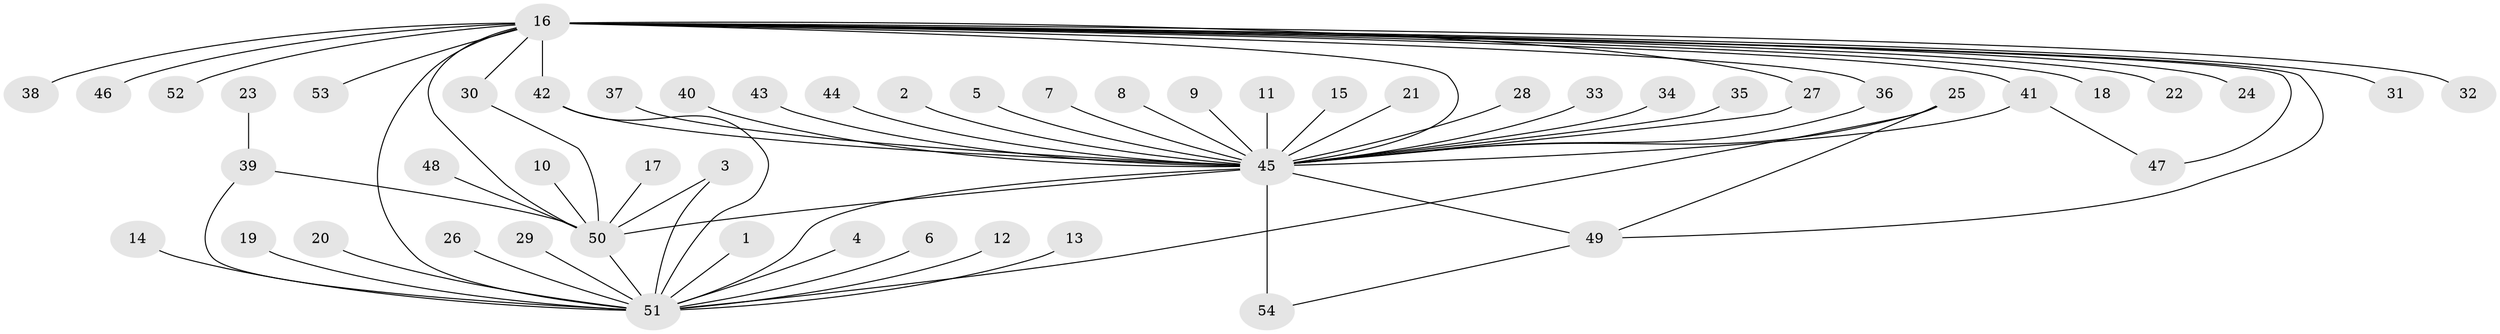 // original degree distribution, {11: 0.009345794392523364, 26: 0.009345794392523364, 4: 0.037383177570093455, 41: 0.009345794392523364, 14: 0.009345794392523364, 18: 0.009345794392523364, 3: 0.11214953271028037, 2: 0.27102803738317754, 1: 0.48598130841121495, 7: 0.009345794392523364, 10: 0.009345794392523364, 8: 0.009345794392523364, 6: 0.009345794392523364, 5: 0.009345794392523364}
// Generated by graph-tools (version 1.1) at 2025/26/03/09/25 03:26:06]
// undirected, 54 vertices, 69 edges
graph export_dot {
graph [start="1"]
  node [color=gray90,style=filled];
  1;
  2;
  3;
  4;
  5;
  6;
  7;
  8;
  9;
  10;
  11;
  12;
  13;
  14;
  15;
  16;
  17;
  18;
  19;
  20;
  21;
  22;
  23;
  24;
  25;
  26;
  27;
  28;
  29;
  30;
  31;
  32;
  33;
  34;
  35;
  36;
  37;
  38;
  39;
  40;
  41;
  42;
  43;
  44;
  45;
  46;
  47;
  48;
  49;
  50;
  51;
  52;
  53;
  54;
  1 -- 51 [weight=1.0];
  2 -- 45 [weight=1.0];
  3 -- 50 [weight=1.0];
  3 -- 51 [weight=1.0];
  4 -- 51 [weight=1.0];
  5 -- 45 [weight=1.0];
  6 -- 51 [weight=1.0];
  7 -- 45 [weight=1.0];
  8 -- 45 [weight=1.0];
  9 -- 45 [weight=1.0];
  10 -- 50 [weight=1.0];
  11 -- 45 [weight=1.0];
  12 -- 51 [weight=2.0];
  13 -- 51 [weight=1.0];
  14 -- 51 [weight=1.0];
  15 -- 45 [weight=1.0];
  16 -- 18 [weight=1.0];
  16 -- 22 [weight=1.0];
  16 -- 24 [weight=1.0];
  16 -- 27 [weight=1.0];
  16 -- 30 [weight=2.0];
  16 -- 31 [weight=1.0];
  16 -- 32 [weight=1.0];
  16 -- 36 [weight=1.0];
  16 -- 38 [weight=1.0];
  16 -- 41 [weight=1.0];
  16 -- 42 [weight=2.0];
  16 -- 45 [weight=4.0];
  16 -- 46 [weight=1.0];
  16 -- 47 [weight=1.0];
  16 -- 49 [weight=2.0];
  16 -- 50 [weight=2.0];
  16 -- 51 [weight=6.0];
  16 -- 52 [weight=1.0];
  16 -- 53 [weight=2.0];
  17 -- 50 [weight=1.0];
  19 -- 51 [weight=1.0];
  20 -- 51 [weight=1.0];
  21 -- 45 [weight=1.0];
  23 -- 39 [weight=1.0];
  25 -- 45 [weight=1.0];
  25 -- 49 [weight=1.0];
  25 -- 51 [weight=1.0];
  26 -- 51 [weight=1.0];
  27 -- 45 [weight=1.0];
  28 -- 45 [weight=1.0];
  29 -- 51 [weight=1.0];
  30 -- 50 [weight=1.0];
  33 -- 45 [weight=1.0];
  34 -- 45 [weight=1.0];
  35 -- 45 [weight=1.0];
  36 -- 45 [weight=1.0];
  37 -- 45 [weight=1.0];
  39 -- 50 [weight=1.0];
  39 -- 51 [weight=1.0];
  40 -- 45 [weight=1.0];
  41 -- 45 [weight=1.0];
  41 -- 47 [weight=1.0];
  42 -- 45 [weight=1.0];
  42 -- 51 [weight=1.0];
  43 -- 45 [weight=1.0];
  44 -- 45 [weight=1.0];
  45 -- 49 [weight=2.0];
  45 -- 50 [weight=2.0];
  45 -- 51 [weight=5.0];
  45 -- 54 [weight=3.0];
  48 -- 50 [weight=1.0];
  49 -- 54 [weight=1.0];
  50 -- 51 [weight=1.0];
}
